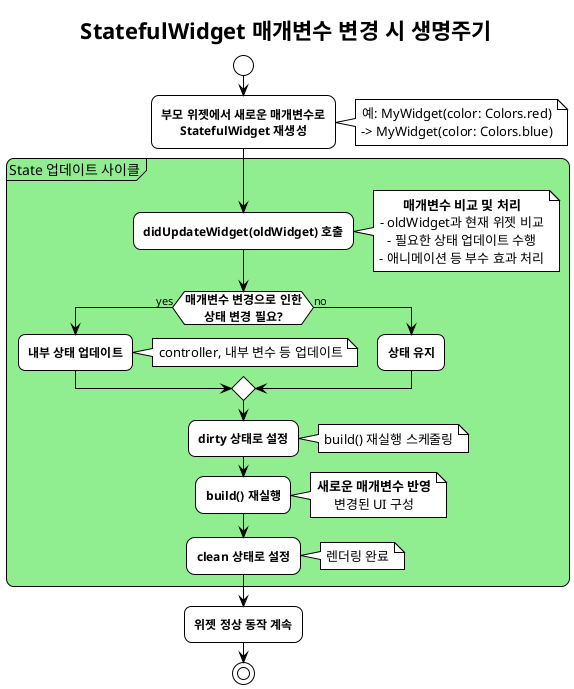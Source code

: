 @startuml StatefulWidget_Parameter_Update_Lifecycle
!theme plain
skinparam backgroundColor #FFFFFF
skinparam roundcorner 15
skinparam shadowing false
skinparam defaultTextAlignment center
skinparam activityFontSize 12
skinparam activityFontStyle bold

title StatefulWidget 매개변수 변경 시 생명주기

start

:부모 위젯에서 새로운 매개변수로\nStatefulWidget 재생성;
note right
  예: MyWidget(color: Colors.red)
  -> MyWidget(color: Colors.blue)
end note

partition "State 업데이트 사이클" #LightGreen {
  :didUpdateWidget(oldWidget) 호출;
  note right
    **매개변수 비교 및 처리**
    - oldWidget과 현재 위젯 비교
    - 필요한 상태 업데이트 수행
    - 애니메이션 등 부수 효과 처리
  end note

  if (매개변수 변경으로 인한\n상태 변경 필요?) then (yes)
    :내부 상태 업데이트;
    note right
      controller, 내부 변수 등 업데이트
    end note
  else (no)
    :상태 유지;
  endif

  :dirty 상태로 설정;
  note right
    build() 재실행 스케줄링
  end note

  :build() 재실행;
  note right
    **새로운 매개변수 반영**
    변경된 UI 구성
  end note

  :clean 상태로 설정;
  note right
    렌더링 완료
  end note
}

:위젯 정상 동작 계속;

stop

@enduml